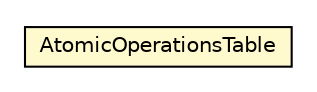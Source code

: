 #!/usr/local/bin/dot
#
# Class diagram 
# Generated by UMLGraph version R5_6-24-gf6e263 (http://www.umlgraph.org/)
#

digraph G {
	edge [fontname="Helvetica",fontsize=10,labelfontname="Helvetica",labelfontsize=10];
	node [fontname="Helvetica",fontsize=10,shape=plaintext];
	nodesep=0.25;
	ranksep=0.5;
	// com.orientechnologies.orient.core.storage.impl.local.paginated.atomicoperations.AtomicOperationsTable
	c802412 [label=<<table title="com.orientechnologies.orient.core.storage.impl.local.paginated.atomicoperations.AtomicOperationsTable" border="0" cellborder="1" cellspacing="0" cellpadding="2" port="p" bgcolor="lemonChiffon" href="./AtomicOperationsTable.html">
		<tr><td><table border="0" cellspacing="0" cellpadding="1">
<tr><td align="center" balign="center"> AtomicOperationsTable </td></tr>
		</table></td></tr>
		</table>>, URL="./AtomicOperationsTable.html", fontname="Helvetica", fontcolor="black", fontsize=10.0];
}

